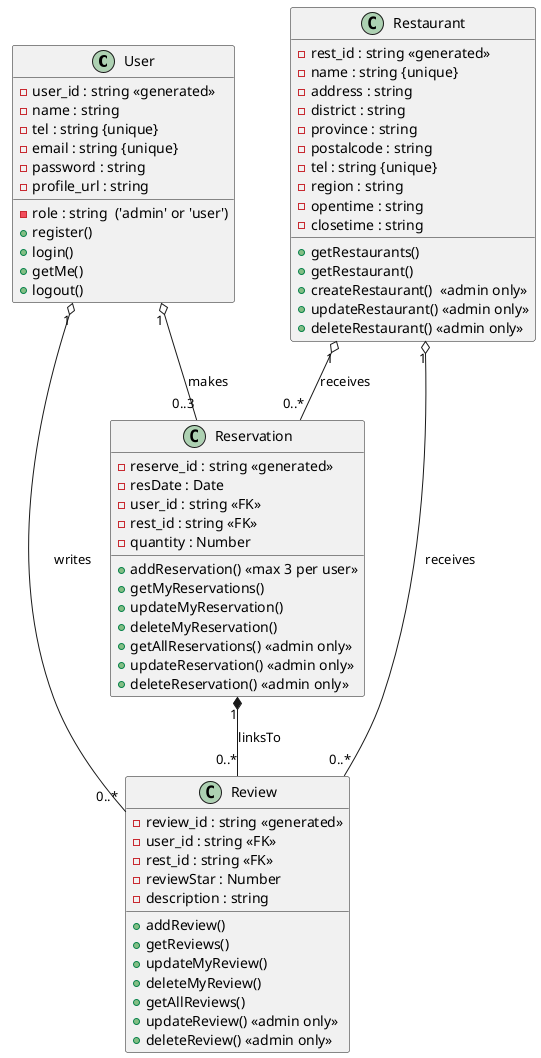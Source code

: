 @startuml

class User {
    - user_id : string <<generated>>
    - name : string
    - tel : string {unique}
    - email : string {unique}
    - role : string  ('admin' or 'user')
    - password : string
    - profile_url : string
    + register()
    + login()
    + getMe()
    + logout()
}

class Restaurant {
    - rest_id : string <<generated>>
    - name : string {unique}
    - address : string
    - district : string
    - province : string
    - postalcode : string
    - tel : string {unique}
    - region : string
    - opentime : string
    - closetime : string
    + getRestaurants()
    + getRestaurant()
    + createRestaurant()  <<admin only>>
    + updateRestaurant() <<admin only>>
    + deleteRestaurant() <<admin only>>
}

class Reservation {
    - reserve_id : string <<generated>>
    - resDate : Date
    - user_id : string <<FK>>
    - rest_id : string <<FK>>
    - quantity : Number
    + addReservation() <<max 3 per user>>
    + getMyReservations()
    + updateMyReservation()
    + deleteMyReservation()
    + getAllReservations() <<admin only>>
    + updateReservation() <<admin only>>
    + deleteReservation() <<admin only>>
}

class Review {
    - review_id : string <<generated>>
    - user_id : string <<FK>>
    - rest_id : string <<FK>>
    - reviewStar : Number
    - description : string
    + addReview()
    + getReviews()
    + updateMyReview()
    + deleteMyReview()
    + getAllReviews()
    + updateReview() <<admin only>>
    + deleteReview() <<admin only>>
}

' Relationships
User "1" o-- "0..3" Reservation : makes
Restaurant "1" o-- "0..*" Reservation : receives

User "1" o-- "0..*" Review : writes
Restaurant "1" o-- "0..*" Review : receives

Reservation "1" *-- "0..*" Review : linksTo

@enduml
